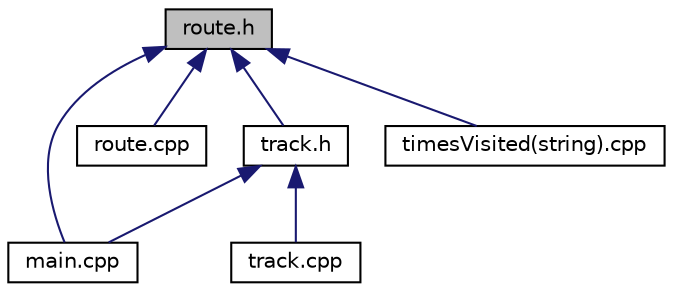 digraph "route.h"
{
 // LATEX_PDF_SIZE
  edge [fontname="Helvetica",fontsize="10",labelfontname="Helvetica",labelfontsize="10"];
  node [fontname="Helvetica",fontsize="10",shape=record];
  Node1 [label="route.h",height=0.2,width=0.4,color="black", fillcolor="grey75", style="filled", fontcolor="black",tooltip=" "];
  Node1 -> Node2 [dir="back",color="midnightblue",fontsize="10",style="solid"];
  Node2 [label="main.cpp",height=0.2,width=0.4,color="black", fillcolor="white", style="filled",URL="$main_8cpp.html",tooltip=" "];
  Node1 -> Node3 [dir="back",color="midnightblue",fontsize="10",style="solid"];
  Node3 [label="route.cpp",height=0.2,width=0.4,color="black", fillcolor="white", style="filled",URL="$route_8cpp.html",tooltip=" "];
  Node1 -> Node4 [dir="back",color="midnightblue",fontsize="10",style="solid"];
  Node4 [label="track.h",height=0.2,width=0.4,color="black", fillcolor="white", style="filled",URL="$track_8h.html",tooltip=" "];
  Node4 -> Node2 [dir="back",color="midnightblue",fontsize="10",style="solid"];
  Node4 -> Node5 [dir="back",color="midnightblue",fontsize="10",style="solid"];
  Node5 [label="track.cpp",height=0.2,width=0.4,color="black", fillcolor="white", style="filled",URL="$track_8cpp.html",tooltip=" "];
  Node1 -> Node6 [dir="back",color="midnightblue",fontsize="10",style="solid"];
  Node6 [label="timesVisited(string).cpp",height=0.2,width=0.4,color="black", fillcolor="white", style="filled",URL="$times_visited_07string_08_8cpp.html",tooltip=" "];
}
